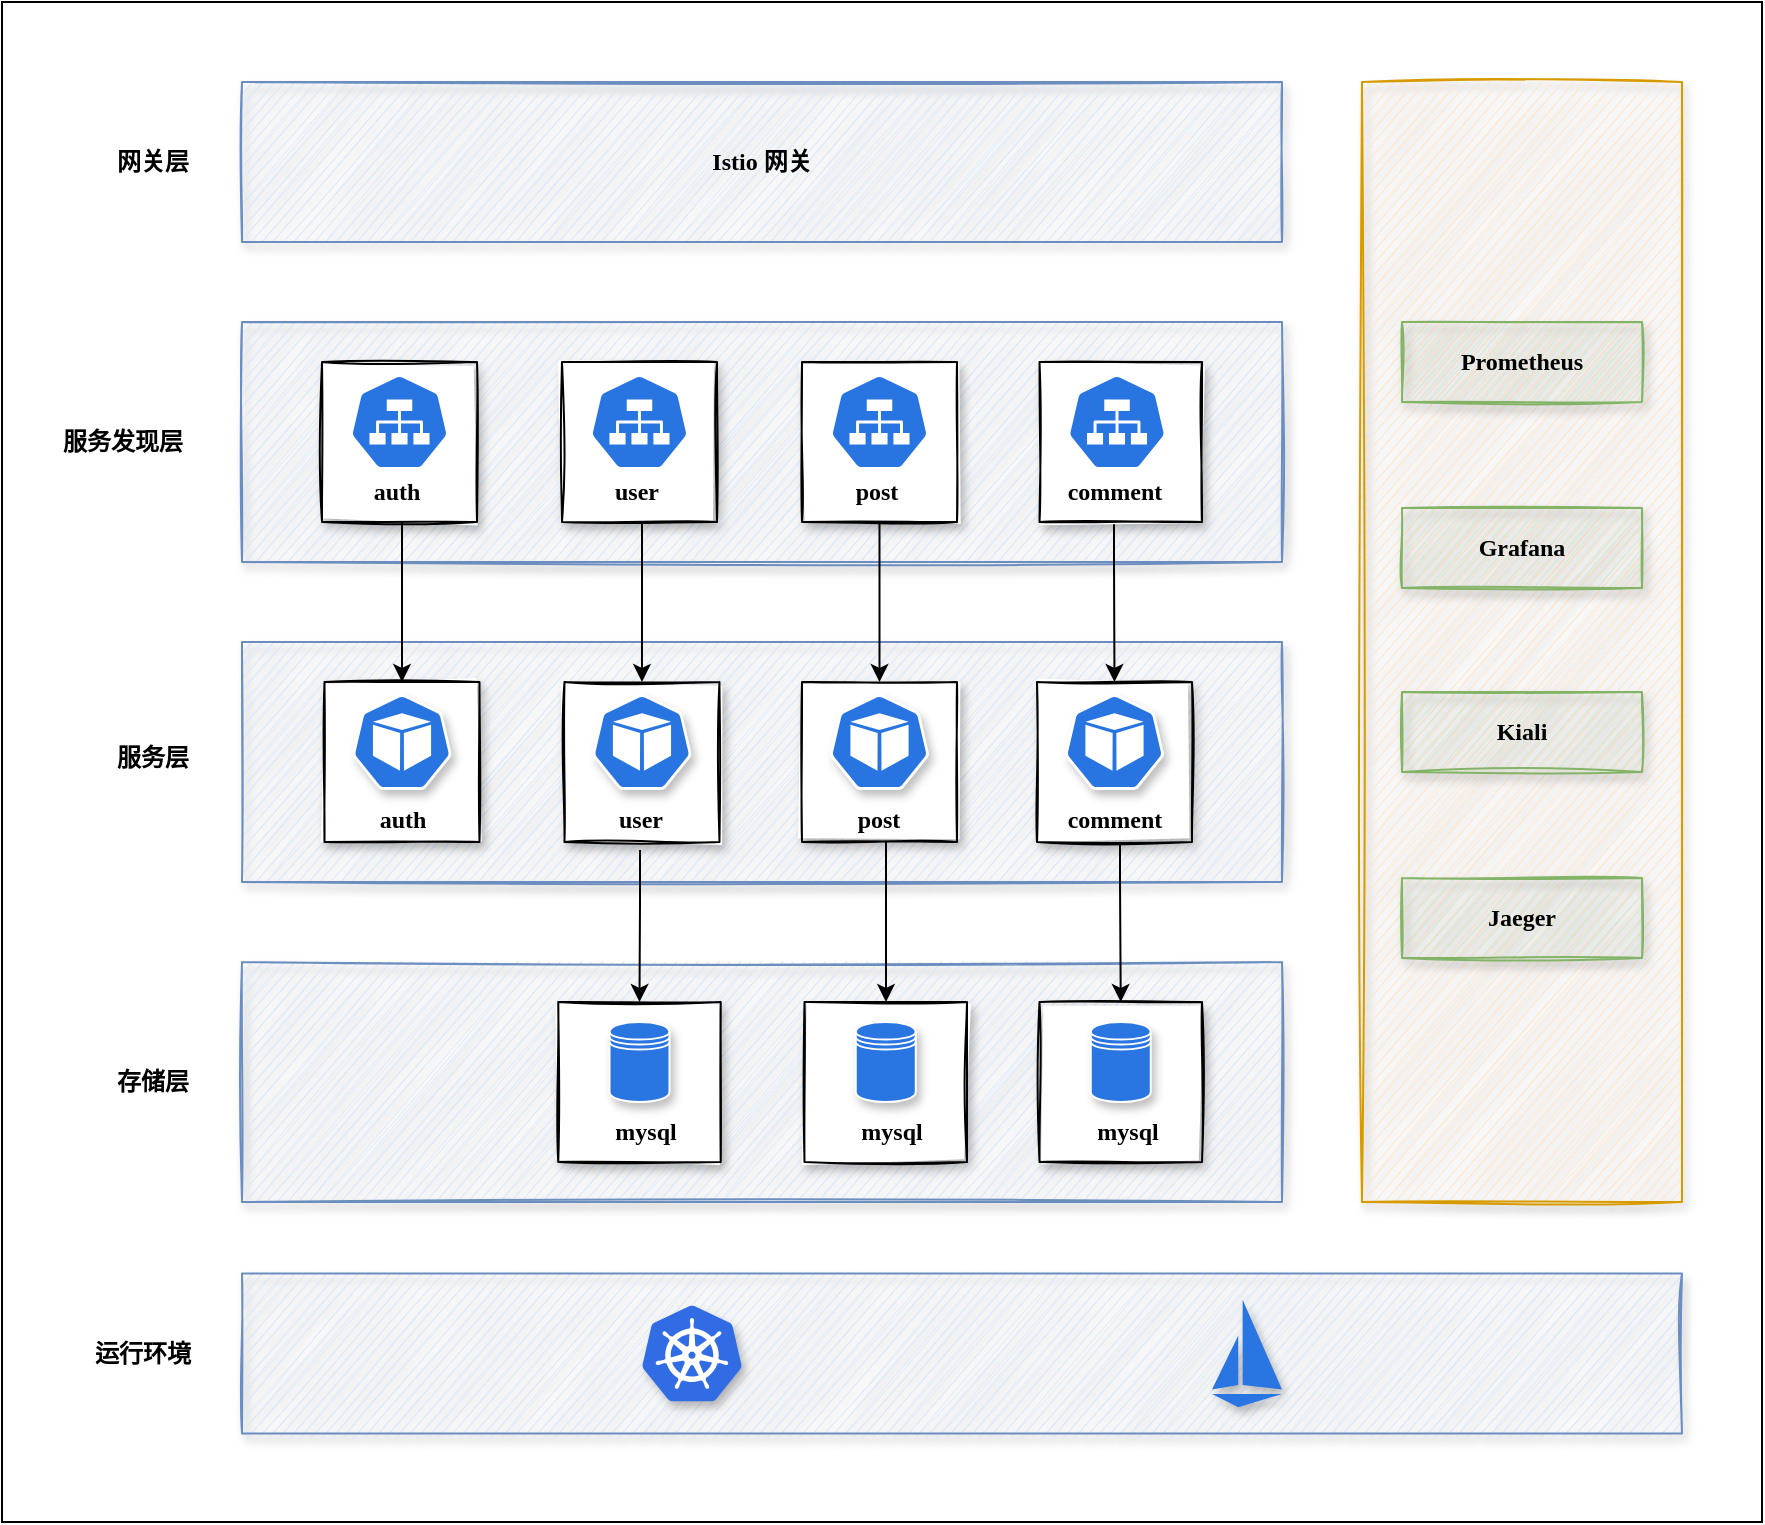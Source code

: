 <mxfile version="15.8.7" type="device"><diagram id="LwKri22nvGk3Ds53KY60" name="第 1 页"><mxGraphModel dx="1106" dy="997" grid="1" gridSize="10" guides="1" tooltips="1" connect="1" arrows="1" fold="1" page="1" pageScale="1" pageWidth="827" pageHeight="1169" math="0" shadow="0"><root><mxCell id="0"/><mxCell id="1" parent="0"/><mxCell id="ij2XhCBAjKedPNsPCyID-1" value="" style="rounded=0;whiteSpace=wrap;html=1;" parent="1" vertex="1"><mxGeometry x="40" y="80" width="880" height="760" as="geometry"/></mxCell><mxCell id="ps9PczqEcl58uF0WztMF-9" value="" style="rounded=0;whiteSpace=wrap;html=1;glass=0;labelBackgroundColor=none;sketch=1;fontFamily=翩翩体-简;shadow=1;fillColor=#dae8fc;strokeColor=#6c8ebf;fontStyle=1;" parent="1" vertex="1"><mxGeometry x="160" y="240" width="520" height="120" as="geometry"/></mxCell><mxCell id="i2QPZvWdZ5tF4U3GfPa1-16" value="" style="rounded=0;whiteSpace=wrap;html=1;shadow=1;sketch=1;" parent="1" vertex="1"><mxGeometry x="200" y="260" width="77.5" height="80" as="geometry"/></mxCell><mxCell id="llwJ7hgE5hbQ1F6rDF4Q-48" value="" style="rounded=0;whiteSpace=wrap;html=1;shadow=1;glass=0;labelBackgroundColor=none;sketch=1;fontFamily=翩翩体-简;fillColor=#dae8fc;strokeColor=#6c8ebf;" parent="1" vertex="1"><mxGeometry x="160" y="560" width="520" height="120" as="geometry"/></mxCell><mxCell id="nr0nZn-drRLPAjUNzTEv-10" value="" style="rounded=0;whiteSpace=wrap;html=1;shadow=1;sketch=1;" parent="1" vertex="1"><mxGeometry x="318.12" y="580" width="81.25" height="80" as="geometry"/></mxCell><mxCell id="llwJ7hgE5hbQ1F6rDF4Q-33" value="" style="rounded=0;whiteSpace=wrap;html=1;shadow=1;glass=0;labelBackgroundColor=none;sketch=1;fontFamily=翩翩体-简;fillColor=#dae8fc;strokeColor=#6c8ebf;" parent="1" vertex="1"><mxGeometry x="160" y="400" width="520" height="120" as="geometry"/></mxCell><mxCell id="nr0nZn-drRLPAjUNzTEv-1" value="" style="rounded=0;whiteSpace=wrap;html=1;shadow=1;sketch=1;" parent="1" vertex="1"><mxGeometry x="201.25" y="420" width="77.5" height="80" as="geometry"/></mxCell><mxCell id="llwJ7hgE5hbQ1F6rDF4Q-32" value="网关层" style="text;html=1;align=center;verticalAlign=middle;resizable=0;points=[];autosize=1;strokeColor=none;fillColor=none;sketch=1;fontFamily=翩翩体-简;fontStyle=1" parent="1" vertex="1"><mxGeometry x="90" y="150" width="50" height="20" as="geometry"/></mxCell><mxCell id="llwJ7hgE5hbQ1F6rDF4Q-34" value="服务层" style="text;html=1;align=center;verticalAlign=middle;resizable=0;points=[];autosize=1;strokeColor=none;fillColor=none;fontFamily=翩翩体-简;fontStyle=1" parent="1" vertex="1"><mxGeometry x="90" y="448" width="50" height="20" as="geometry"/></mxCell><mxCell id="llwJ7hgE5hbQ1F6rDF4Q-35" value="" style="sketch=0;html=1;dashed=0;whitespace=wrap;fillColor=#2875E2;strokeColor=#ffffff;points=[[0.005,0.63,0],[0.1,0.2,0],[0.9,0.2,0],[0.5,0,0],[0.995,0.63,0],[0.72,0.99,0],[0.5,1,0],[0.28,0.99,0]];shape=mxgraph.kubernetes.icon;prIcon=pod;rounded=0;shadow=1;glass=0;labelBackgroundColor=none;fontFamily=翩翩体-简;" parent="1" vertex="1"><mxGeometry x="215" y="426" width="50" height="48" as="geometry"/></mxCell><mxCell id="llwJ7hgE5hbQ1F6rDF4Q-47" value="存储层" style="text;html=1;align=center;verticalAlign=middle;resizable=0;points=[];autosize=1;strokeColor=none;fillColor=none;fontFamily=翩翩体-简;fontStyle=1" parent="1" vertex="1"><mxGeometry x="90" y="610" width="50" height="20" as="geometry"/></mxCell><mxCell id="llwJ7hgE5hbQ1F6rDF4Q-60" value="" style="shape=datastore;whiteSpace=wrap;html=1;rounded=0;shadow=1;glass=0;labelBackgroundColor=none;sketch=0;fontFamily=翩翩体-简;fillColor=#2975E2;strokeColor=#FFFFFF;aspect=fixed;" parent="1" vertex="1"><mxGeometry x="343.75" y="590" width="30" height="40" as="geometry"/></mxCell><mxCell id="llwJ7hgE5hbQ1F6rDF4Q-62" value="mysql" style="text;html=1;strokeColor=none;fillColor=none;align=center;verticalAlign=middle;whiteSpace=wrap;rounded=0;shadow=1;glass=0;labelBackgroundColor=none;sketch=0;fontFamily=翩翩体-简;fontStyle=1" parent="1" vertex="1"><mxGeometry x="332.13" y="630" width="60" height="30" as="geometry"/></mxCell><mxCell id="llwJ7hgE5hbQ1F6rDF4Q-66" value="运行环境" style="text;html=1;align=center;verticalAlign=middle;resizable=0;points=[];autosize=1;strokeColor=none;fillColor=none;fontFamily=翩翩体-简;fontStyle=1" parent="1" vertex="1"><mxGeometry x="80" y="745.76" width="60" height="20" as="geometry"/></mxCell><mxCell id="llwJ7hgE5hbQ1F6rDF4Q-67" value="" style="rounded=0;whiteSpace=wrap;html=1;shadow=1;glass=0;labelBackgroundColor=none;sketch=1;fontFamily=翩翩体-简;fillColor=#dae8fc;strokeColor=#6c8ebf;" parent="1" vertex="1"><mxGeometry x="160" y="715.76" width="720" height="80" as="geometry"/></mxCell><mxCell id="llwJ7hgE5hbQ1F6rDF4Q-68" value="" style="sketch=0;aspect=fixed;html=1;points=[];align=center;image;fontSize=12;image=img/lib/mscae/Kubernetes.svg;rounded=0;shadow=1;glass=0;labelBackgroundColor=none;fontFamily=翩翩体-简;fillColor=#2975E2;" parent="1" vertex="1"><mxGeometry x="360" y="731.76" width="50" height="48" as="geometry"/></mxCell><mxCell id="llwJ7hgE5hbQ1F6rDF4Q-69" value="" style="editableCssRules=.*;shape=image;verticalLabelPosition=bottom;labelBackgroundColor=#ffffff;verticalAlign=top;imageAspect=0;image=data:image/svg+xml,PHN2ZyB4bWxucz0iaHR0cDovL3d3dy53My5vcmcvMjAwMC9zdmciIHhtbG5zOnY9Imh0dHBzOi8vdmVjdGEuaW8vbmFubyIgd2lkdGg9IjE2MCIgaGVpZ2h0PSIyNDAiIHZpZXdCb3g9IjAgMCAxNjAgMjQwIj4mI3hhOwk8c3R5bGUgdHlwZT0idGV4dC9jc3MiPi5zdDAgeyBmaWxsOiByZ2IoNDEsIDExNywgMjI2KTsgfSA8L3N0eWxlPiYjeGE7CTxwYXRoIGNsYXNzPSJzdDAiIGQ9Ik02MCAyNDBMMCAyMTBoMTYwem0wLTE2MEwwIDIwMGw2MC0xMHpNNzAgMHYxOTBsOTAgMTB6Ii8+JiN4YTs8L3N2Zz4=;fontColor=default;rounded=0;shadow=1;glass=0;sketch=0;fontFamily=翩翩体-简;fillColor=#2975E2;aspect=fixed;" parent="1" vertex="1"><mxGeometry x="645" y="728.845" width="35" height="53.83" as="geometry"/></mxCell><mxCell id="llwJ7hgE5hbQ1F6rDF4Q-31" value="Istio 网关" style="rounded=0;whiteSpace=wrap;html=1;glass=0;labelBackgroundColor=none;sketch=1;fontFamily=翩翩体-简;shadow=1;fillColor=#dae8fc;strokeColor=#6c8ebf;fontStyle=1;" parent="1" vertex="1"><mxGeometry x="160" y="120" width="520" height="80" as="geometry"/></mxCell><mxCell id="ps9PczqEcl58uF0WztMF-5" value="" style="sketch=0;html=1;dashed=0;whitespace=wrap;fillColor=#2875E2;strokeColor=#ffffff;points=[[0.005,0.63,0],[0.1,0.2,0],[0.9,0.2,0],[0.5,0,0],[0.995,0.63,0],[0.72,0.99,0],[0.5,1,0],[0.28,0.99,0]];shape=mxgraph.kubernetes.icon;prIcon=svc;fontFamily=翩翩体-简;" parent="1" vertex="1"><mxGeometry x="213.75" y="266" width="50" height="48" as="geometry"/></mxCell><mxCell id="ps9PczqEcl58uF0WztMF-11" value="服务发现层" style="text;html=1;align=center;verticalAlign=middle;resizable=0;points=[];autosize=1;strokeColor=none;fillColor=none;fontFamily=翩翩体-简;fontStyle=1" parent="1" vertex="1"><mxGeometry x="60" y="290" width="80" height="20" as="geometry"/></mxCell><mxCell id="ps9PczqEcl58uF0WztMF-12" value="" style="rounded=0;whiteSpace=wrap;html=1;shadow=1;sketch=1;fillColor=#ffe6cc;strokeColor=#d79b00;fontFamily=翩翩体-简;" parent="1" vertex="1"><mxGeometry x="720" y="120" width="160" height="560" as="geometry"/></mxCell><mxCell id="ps9PczqEcl58uF0WztMF-14" value="Prometheus" style="rounded=0;whiteSpace=wrap;html=1;shadow=1;labelBackgroundColor=none;sketch=1;fillColor=#d5e8d4;fontFamily=翩翩体-简;strokeColor=#82b366;fontStyle=1" parent="1" vertex="1"><mxGeometry x="740" y="240" width="120" height="40" as="geometry"/></mxCell><mxCell id="ps9PczqEcl58uF0WztMF-15" value="Grafana" style="rounded=0;whiteSpace=wrap;html=1;shadow=1;labelBackgroundColor=none;sketch=1;fillColor=#d5e8d4;fontFamily=翩翩体-简;strokeColor=#82b366;fontStyle=1" parent="1" vertex="1"><mxGeometry x="740" y="333" width="120" height="40" as="geometry"/></mxCell><mxCell id="ps9PczqEcl58uF0WztMF-16" value="Kiali" style="rounded=0;whiteSpace=wrap;html=1;shadow=1;labelBackgroundColor=none;sketch=1;fillColor=#d5e8d4;fontFamily=翩翩体-简;strokeColor=#82b366;fontStyle=1" parent="1" vertex="1"><mxGeometry x="740" y="425" width="120" height="40" as="geometry"/></mxCell><mxCell id="ps9PczqEcl58uF0WztMF-17" value="Jaeger" style="rounded=0;whiteSpace=wrap;html=1;shadow=1;labelBackgroundColor=none;sketch=1;fillColor=#d5e8d4;fontFamily=翩翩体-简;strokeColor=#82b366;fontStyle=1" parent="1" vertex="1"><mxGeometry x="740" y="518" width="120" height="40" as="geometry"/></mxCell><mxCell id="ps9PczqEcl58uF0WztMF-18" style="edgeStyle=orthogonalEdgeStyle;rounded=0;orthogonalLoop=1;jettySize=auto;html=1;exitX=0.5;exitY=1;exitDx=0;exitDy=0;fontFamily=翩翩体-简;" parent="1" source="ps9PczqEcl58uF0WztMF-12" target="ps9PczqEcl58uF0WztMF-12" edge="1"><mxGeometry relative="1" as="geometry"/></mxCell><mxCell id="i2QPZvWdZ5tF4U3GfPa1-33" style="edgeStyle=orthogonalEdgeStyle;rounded=0;orthogonalLoop=1;jettySize=auto;html=1;" parent="1" source="nr0nZn-drRLPAjUNzTEv-6" target="nr0nZn-drRLPAjUNzTEv-1" edge="1"><mxGeometry relative="1" as="geometry"><Array as="points"><mxPoint x="240" y="360"/><mxPoint x="240" y="360"/></Array></mxGeometry></mxCell><mxCell id="nr0nZn-drRLPAjUNzTEv-6" value="auth" style="text;html=1;strokeColor=none;fillColor=none;align=center;verticalAlign=middle;whiteSpace=wrap;rounded=0;shadow=1;sketch=1;fontFamily=翩翩体-简;fontStyle=1" parent="1" vertex="1"><mxGeometry x="200" y="310" width="75" height="30" as="geometry"/></mxCell><mxCell id="i2QPZvWdZ5tF4U3GfPa1-3" style="edgeStyle=orthogonalEdgeStyle;rounded=0;orthogonalLoop=1;jettySize=auto;html=1;exitX=0.5;exitY=1;exitDx=0;exitDy=0;" parent="1" source="ps9PczqEcl58uF0WztMF-12" target="ps9PczqEcl58uF0WztMF-12" edge="1"><mxGeometry relative="1" as="geometry"/></mxCell><mxCell id="i2QPZvWdZ5tF4U3GfPa1-6" value="auth" style="text;html=1;strokeColor=none;fillColor=none;align=center;verticalAlign=middle;whiteSpace=wrap;rounded=0;shadow=1;sketch=1;fontFamily=翩翩体-简;fontStyle=1" parent="1" vertex="1"><mxGeometry x="202.5" y="474" width="75" height="30" as="geometry"/></mxCell><mxCell id="i2QPZvWdZ5tF4U3GfPa1-7" value="" style="rounded=0;whiteSpace=wrap;html=1;shadow=1;sketch=1;" parent="1" vertex="1"><mxGeometry x="321.24" y="420" width="77.5" height="80" as="geometry"/></mxCell><mxCell id="i2QPZvWdZ5tF4U3GfPa1-8" value="" style="sketch=0;html=1;dashed=0;whitespace=wrap;fillColor=#2875E2;strokeColor=#ffffff;points=[[0.005,0.63,0],[0.1,0.2,0],[0.9,0.2,0],[0.5,0,0],[0.995,0.63,0],[0.72,0.99,0],[0.5,1,0],[0.28,0.99,0]];shape=mxgraph.kubernetes.icon;prIcon=pod;rounded=0;shadow=1;glass=0;labelBackgroundColor=none;fontFamily=翩翩体-简;" parent="1" vertex="1"><mxGeometry x="334.99" y="426" width="50" height="48" as="geometry"/></mxCell><mxCell id="i2QPZvWdZ5tF4U3GfPa1-39" style="edgeStyle=orthogonalEdgeStyle;rounded=0;orthogonalLoop=1;jettySize=auto;html=1;entryX=0.5;entryY=0;entryDx=0;entryDy=0;" parent="1" source="i2QPZvWdZ5tF4U3GfPa1-9" target="nr0nZn-drRLPAjUNzTEv-10" edge="1"><mxGeometry relative="1" as="geometry"><Array as="points"><mxPoint x="359" y="530"/><mxPoint x="359" y="530"/></Array></mxGeometry></mxCell><mxCell id="i2QPZvWdZ5tF4U3GfPa1-9" value="user" style="text;html=1;strokeColor=none;fillColor=none;align=center;verticalAlign=middle;whiteSpace=wrap;rounded=0;shadow=1;sketch=1;fontFamily=翩翩体-简;fontStyle=1" parent="1" vertex="1"><mxGeometry x="322.49" y="474" width="75" height="30" as="geometry"/></mxCell><mxCell id="i2QPZvWdZ5tF4U3GfPa1-40" style="edgeStyle=orthogonalEdgeStyle;rounded=0;orthogonalLoop=1;jettySize=auto;html=1;" parent="1" source="i2QPZvWdZ5tF4U3GfPa1-10" target="i2QPZvWdZ5tF4U3GfPa1-27" edge="1"><mxGeometry relative="1" as="geometry"><Array as="points"><mxPoint x="482" y="520"/><mxPoint x="482" y="520"/></Array></mxGeometry></mxCell><mxCell id="i2QPZvWdZ5tF4U3GfPa1-10" value="" style="rounded=0;whiteSpace=wrap;html=1;shadow=1;sketch=1;" parent="1" vertex="1"><mxGeometry x="440" y="420" width="77.5" height="80" as="geometry"/></mxCell><mxCell id="i2QPZvWdZ5tF4U3GfPa1-11" value="" style="sketch=0;html=1;dashed=0;whitespace=wrap;fillColor=#2875E2;strokeColor=#ffffff;points=[[0.005,0.63,0],[0.1,0.2,0],[0.9,0.2,0],[0.5,0,0],[0.995,0.63,0],[0.72,0.99,0],[0.5,1,0],[0.28,0.99,0]];shape=mxgraph.kubernetes.icon;prIcon=pod;rounded=0;shadow=1;glass=0;labelBackgroundColor=none;fontFamily=翩翩体-简;" parent="1" vertex="1"><mxGeometry x="453.75" y="426" width="50" height="48" as="geometry"/></mxCell><mxCell id="i2QPZvWdZ5tF4U3GfPa1-12" value="post" style="text;html=1;strokeColor=none;fillColor=none;align=center;verticalAlign=middle;whiteSpace=wrap;rounded=0;shadow=1;sketch=1;fontFamily=翩翩体-简;fontStyle=1" parent="1" vertex="1"><mxGeometry x="441.25" y="474" width="75" height="30" as="geometry"/></mxCell><mxCell id="i2QPZvWdZ5tF4U3GfPa1-41" style="edgeStyle=orthogonalEdgeStyle;rounded=0;orthogonalLoop=1;jettySize=auto;html=1;entryX=0.5;entryY=0;entryDx=0;entryDy=0;" parent="1" source="i2QPZvWdZ5tF4U3GfPa1-13" target="i2QPZvWdZ5tF4U3GfPa1-30" edge="1"><mxGeometry relative="1" as="geometry"><Array as="points"><mxPoint x="599" y="520"/><mxPoint x="599" y="520"/></Array></mxGeometry></mxCell><mxCell id="i2QPZvWdZ5tF4U3GfPa1-13" value="" style="rounded=0;whiteSpace=wrap;html=1;shadow=1;sketch=1;" parent="1" vertex="1"><mxGeometry x="557.5" y="420" width="77.5" height="80" as="geometry"/></mxCell><mxCell id="i2QPZvWdZ5tF4U3GfPa1-14" value="" style="sketch=0;html=1;dashed=0;whitespace=wrap;fillColor=#2875E2;strokeColor=#ffffff;points=[[0.005,0.63,0],[0.1,0.2,0],[0.9,0.2,0],[0.5,0,0],[0.995,0.63,0],[0.72,0.99,0],[0.5,1,0],[0.28,0.99,0]];shape=mxgraph.kubernetes.icon;prIcon=pod;rounded=0;shadow=1;glass=0;labelBackgroundColor=none;fontFamily=翩翩体-简;" parent="1" vertex="1"><mxGeometry x="571.25" y="426" width="50" height="48" as="geometry"/></mxCell><mxCell id="i2QPZvWdZ5tF4U3GfPa1-15" value="comment" style="text;html=1;strokeColor=none;fillColor=none;align=center;verticalAlign=middle;whiteSpace=wrap;rounded=0;shadow=1;sketch=1;fontFamily=翩翩体-简;fontStyle=1" parent="1" vertex="1"><mxGeometry x="558.75" y="474" width="75" height="30" as="geometry"/></mxCell><mxCell id="i2QPZvWdZ5tF4U3GfPa1-17" value="" style="rounded=0;whiteSpace=wrap;html=1;shadow=1;sketch=1;" parent="1" vertex="1"><mxGeometry x="319.99" y="260" width="77.5" height="80" as="geometry"/></mxCell><mxCell id="i2QPZvWdZ5tF4U3GfPa1-18" value="" style="sketch=0;html=1;dashed=0;whitespace=wrap;fillColor=#2875E2;strokeColor=#ffffff;points=[[0.005,0.63,0],[0.1,0.2,0],[0.9,0.2,0],[0.5,0,0],[0.995,0.63,0],[0.72,0.99,0],[0.5,1,0],[0.28,0.99,0]];shape=mxgraph.kubernetes.icon;prIcon=svc;fontFamily=翩翩体-简;" parent="1" vertex="1"><mxGeometry x="333.74" y="266" width="50" height="48" as="geometry"/></mxCell><mxCell id="i2QPZvWdZ5tF4U3GfPa1-34" style="edgeStyle=orthogonalEdgeStyle;rounded=0;orthogonalLoop=1;jettySize=auto;html=1;entryX=0.5;entryY=0;entryDx=0;entryDy=0;" parent="1" source="i2QPZvWdZ5tF4U3GfPa1-19" target="i2QPZvWdZ5tF4U3GfPa1-7" edge="1"><mxGeometry relative="1" as="geometry"><Array as="points"><mxPoint x="360" y="360"/><mxPoint x="360" y="360"/></Array></mxGeometry></mxCell><mxCell id="i2QPZvWdZ5tF4U3GfPa1-19" value="user" style="text;html=1;strokeColor=none;fillColor=none;align=center;verticalAlign=middle;whiteSpace=wrap;rounded=0;shadow=1;sketch=1;fontFamily=翩翩体-简;fontStyle=1" parent="1" vertex="1"><mxGeometry x="319.99" y="310" width="75" height="30" as="geometry"/></mxCell><mxCell id="i2QPZvWdZ5tF4U3GfPa1-36" style="edgeStyle=orthogonalEdgeStyle;rounded=0;orthogonalLoop=1;jettySize=auto;html=1;entryX=0.5;entryY=0;entryDx=0;entryDy=0;" parent="1" source="i2QPZvWdZ5tF4U3GfPa1-20" target="i2QPZvWdZ5tF4U3GfPa1-10" edge="1"><mxGeometry relative="1" as="geometry"/></mxCell><mxCell id="i2QPZvWdZ5tF4U3GfPa1-20" value="" style="rounded=0;whiteSpace=wrap;html=1;shadow=1;sketch=1;" parent="1" vertex="1"><mxGeometry x="440" y="260" width="77.5" height="80" as="geometry"/></mxCell><mxCell id="i2QPZvWdZ5tF4U3GfPa1-21" value="" style="sketch=0;html=1;dashed=0;whitespace=wrap;fillColor=#2875E2;strokeColor=#ffffff;points=[[0.005,0.63,0],[0.1,0.2,0],[0.9,0.2,0],[0.5,0,0],[0.995,0.63,0],[0.72,0.99,0],[0.5,1,0],[0.28,0.99,0]];shape=mxgraph.kubernetes.icon;prIcon=svc;fontFamily=翩翩体-简;" parent="1" vertex="1"><mxGeometry x="453.75" y="266" width="50" height="48" as="geometry"/></mxCell><mxCell id="i2QPZvWdZ5tF4U3GfPa1-22" value="post" style="text;html=1;strokeColor=none;fillColor=none;align=center;verticalAlign=middle;whiteSpace=wrap;rounded=0;shadow=1;sketch=1;fontFamily=翩翩体-简;fontStyle=1" parent="1" vertex="1"><mxGeometry x="440" y="310" width="75" height="30" as="geometry"/></mxCell><mxCell id="i2QPZvWdZ5tF4U3GfPa1-38" style="edgeStyle=orthogonalEdgeStyle;rounded=0;orthogonalLoop=1;jettySize=auto;html=1;entryX=0.5;entryY=0;entryDx=0;entryDy=0;" parent="1" source="i2QPZvWdZ5tF4U3GfPa1-23" target="i2QPZvWdZ5tF4U3GfPa1-13" edge="1"><mxGeometry relative="1" as="geometry"><Array as="points"><mxPoint x="596" y="360"/><mxPoint x="596" y="360"/></Array></mxGeometry></mxCell><mxCell id="i2QPZvWdZ5tF4U3GfPa1-23" value="" style="rounded=0;whiteSpace=wrap;html=1;shadow=1;sketch=1;" parent="1" vertex="1"><mxGeometry x="558.75" y="260" width="81.25" height="80" as="geometry"/></mxCell><mxCell id="i2QPZvWdZ5tF4U3GfPa1-24" value="" style="sketch=0;html=1;dashed=0;whitespace=wrap;fillColor=#2875E2;strokeColor=#ffffff;points=[[0.005,0.63,0],[0.1,0.2,0],[0.9,0.2,0],[0.5,0,0],[0.995,0.63,0],[0.72,0.99,0],[0.5,1,0],[0.28,0.99,0]];shape=mxgraph.kubernetes.icon;prIcon=svc;fontFamily=翩翩体-简;" parent="1" vertex="1"><mxGeometry x="572.5" y="266" width="50" height="48" as="geometry"/></mxCell><mxCell id="i2QPZvWdZ5tF4U3GfPa1-25" value="comment" style="text;html=1;strokeColor=none;fillColor=none;align=center;verticalAlign=middle;whiteSpace=wrap;rounded=0;shadow=1;sketch=1;fontFamily=翩翩体-简;fontStyle=1" parent="1" vertex="1"><mxGeometry x="558.75" y="310" width="75" height="30" as="geometry"/></mxCell><mxCell id="i2QPZvWdZ5tF4U3GfPa1-27" value="" style="rounded=0;whiteSpace=wrap;html=1;shadow=1;sketch=1;" parent="1" vertex="1"><mxGeometry x="441.25" y="580" width="81.25" height="80" as="geometry"/></mxCell><mxCell id="i2QPZvWdZ5tF4U3GfPa1-28" value="" style="shape=datastore;whiteSpace=wrap;html=1;rounded=0;shadow=1;glass=0;labelBackgroundColor=none;sketch=0;fontFamily=翩翩体-简;fillColor=#2975E2;strokeColor=#FFFFFF;aspect=fixed;" parent="1" vertex="1"><mxGeometry x="466.88" y="590" width="30" height="40" as="geometry"/></mxCell><mxCell id="i2QPZvWdZ5tF4U3GfPa1-29" value="mysql" style="text;html=1;strokeColor=none;fillColor=none;align=center;verticalAlign=middle;whiteSpace=wrap;rounded=0;shadow=1;glass=0;labelBackgroundColor=none;sketch=0;fontFamily=翩翩体-简;fontStyle=1" parent="1" vertex="1"><mxGeometry x="455.26" y="630" width="60" height="30" as="geometry"/></mxCell><mxCell id="i2QPZvWdZ5tF4U3GfPa1-30" value="" style="rounded=0;whiteSpace=wrap;html=1;shadow=1;sketch=1;" parent="1" vertex="1"><mxGeometry x="558.75" y="580" width="81.25" height="80" as="geometry"/></mxCell><mxCell id="i2QPZvWdZ5tF4U3GfPa1-31" value="" style="shape=datastore;whiteSpace=wrap;html=1;rounded=0;shadow=1;glass=0;labelBackgroundColor=none;sketch=0;fontFamily=翩翩体-简;fillColor=#2975E2;strokeColor=#FFFFFF;aspect=fixed;" parent="1" vertex="1"><mxGeometry x="584.38" y="590" width="30" height="40" as="geometry"/></mxCell><mxCell id="i2QPZvWdZ5tF4U3GfPa1-32" value="mysql" style="text;html=1;strokeColor=none;fillColor=none;align=center;verticalAlign=middle;whiteSpace=wrap;rounded=0;shadow=1;glass=0;labelBackgroundColor=none;sketch=0;fontFamily=翩翩体-简;fontStyle=1" parent="1" vertex="1"><mxGeometry x="572.76" y="630" width="60" height="30" as="geometry"/></mxCell></root></mxGraphModel></diagram></mxfile>